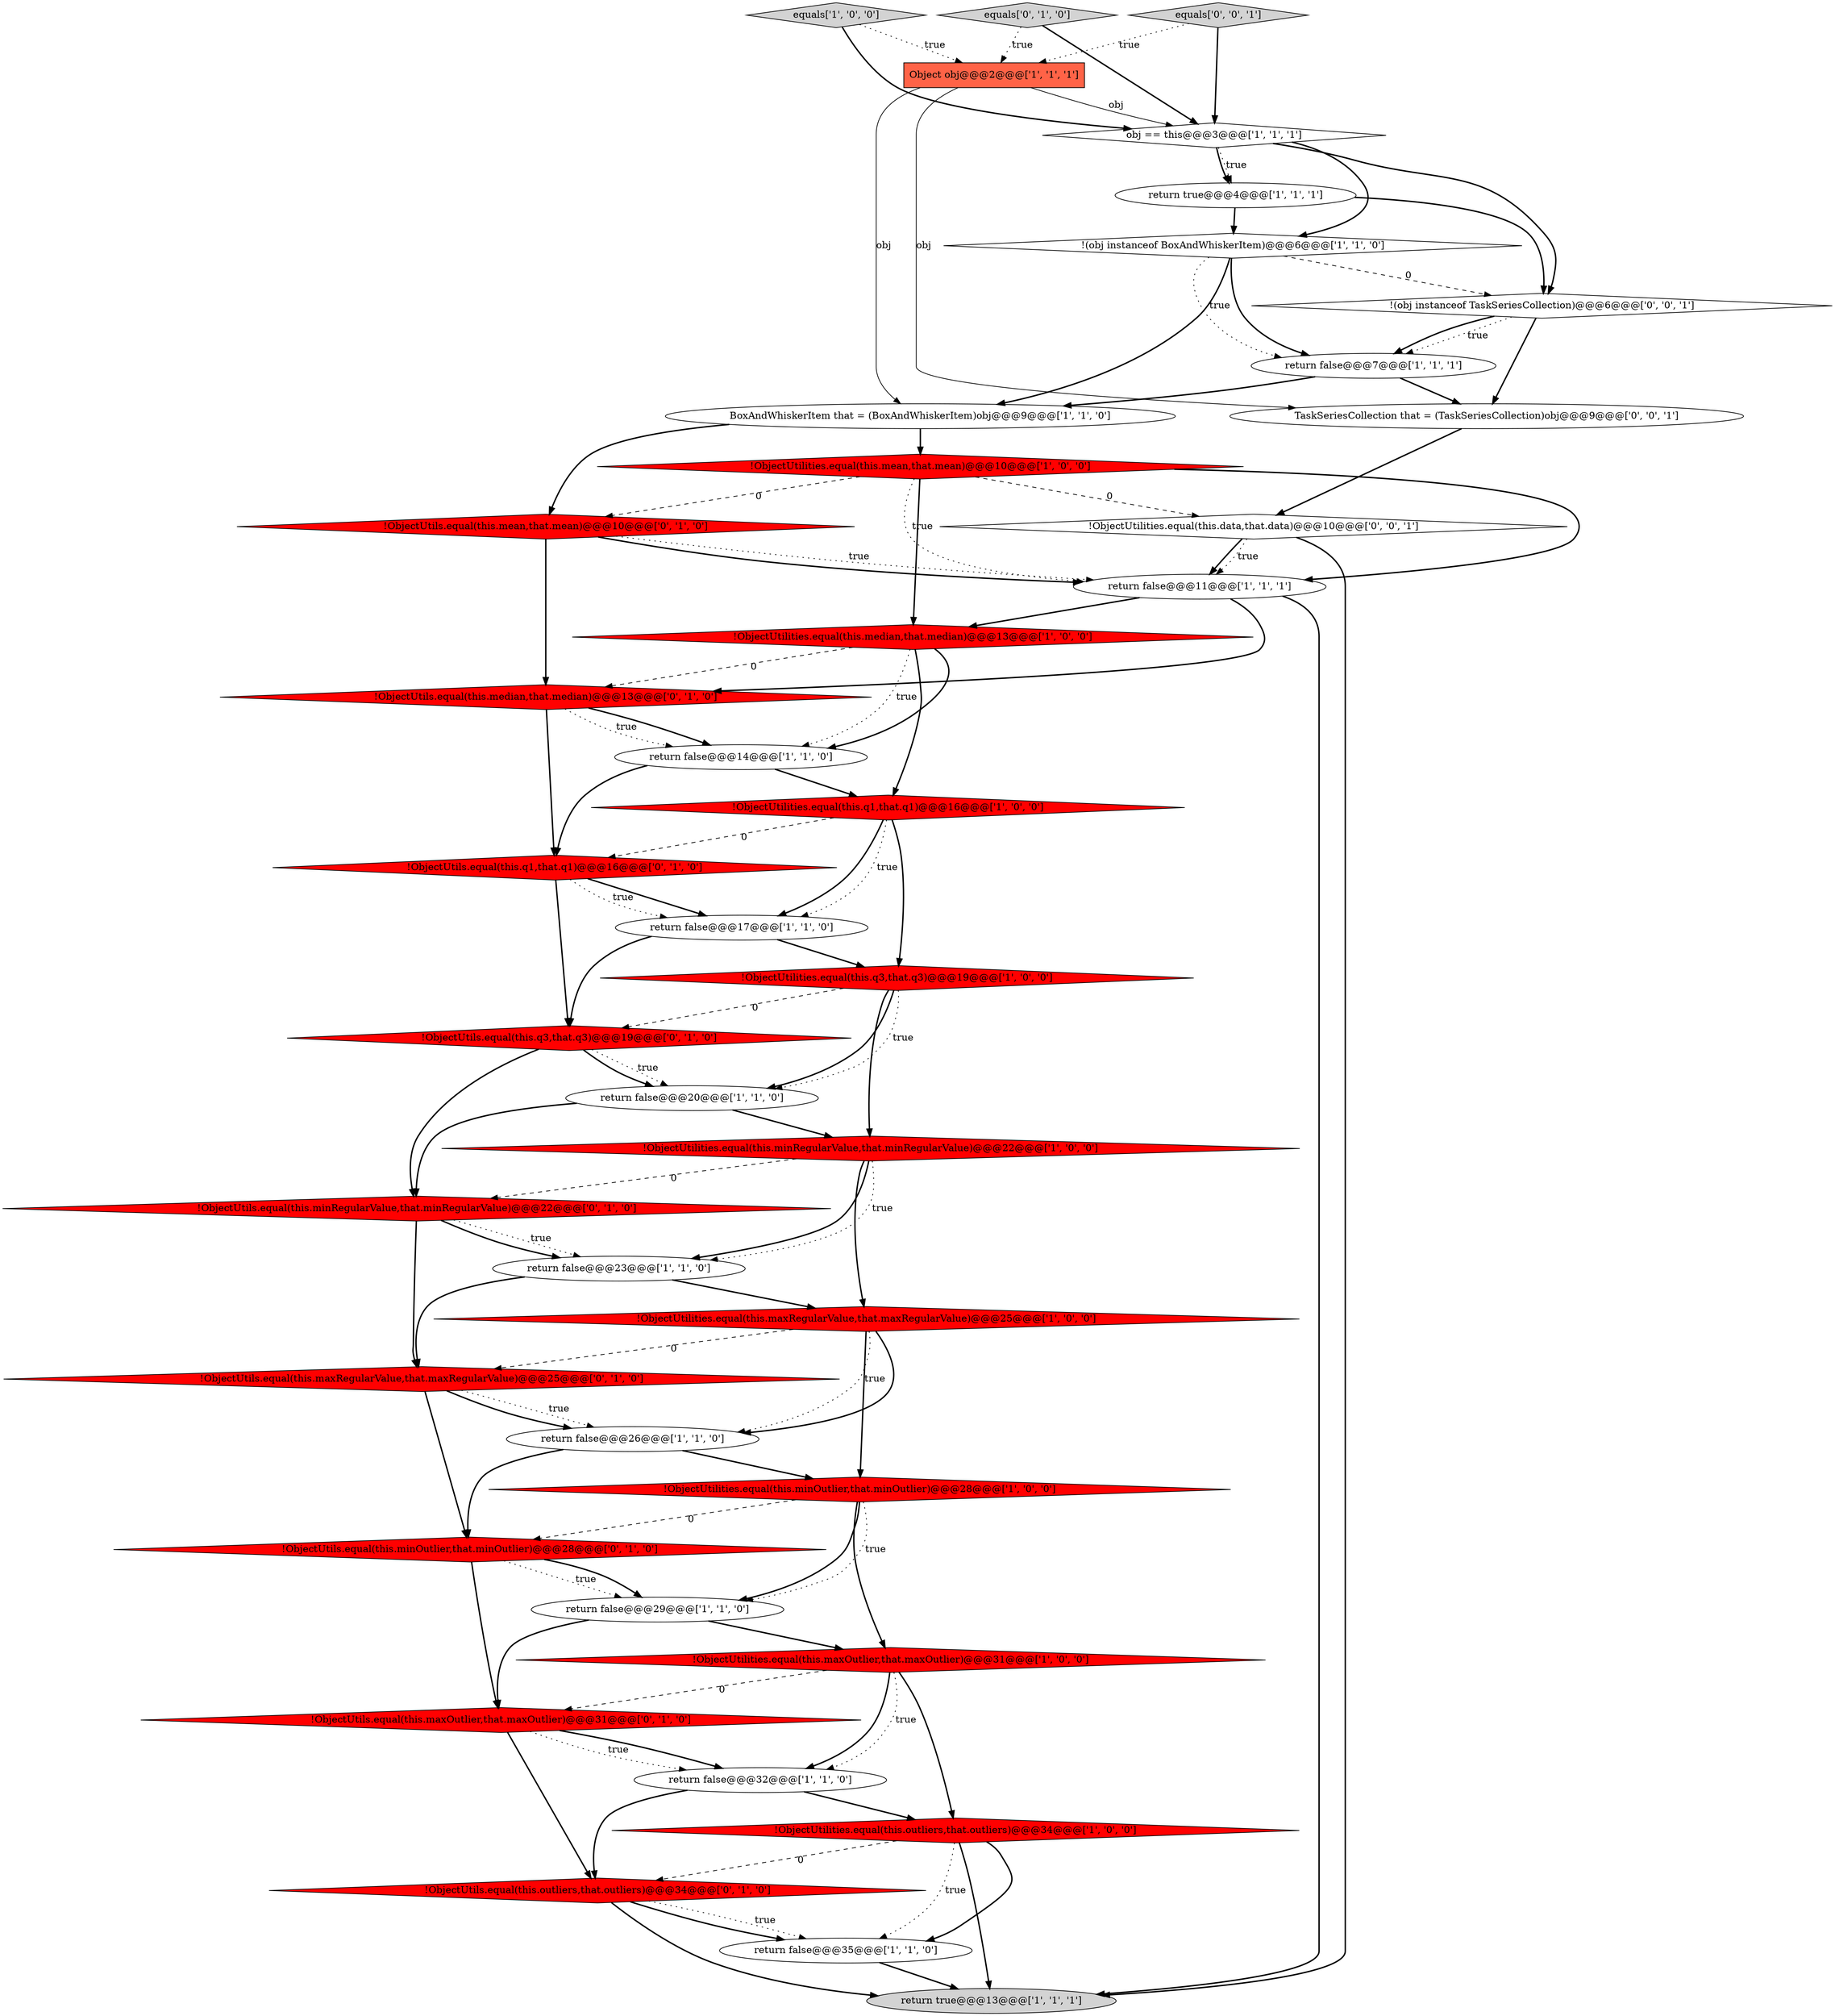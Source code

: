 digraph {
13 [style = filled, label = "!ObjectUtilities.equal(this.minOutlier,that.minOutlier)@@@28@@@['1', '0', '0']", fillcolor = red, shape = diamond image = "AAA1AAABBB1BBB"];
35 [style = filled, label = "!ObjectUtils.equal(this.minOutlier,that.minOutlier)@@@28@@@['0', '1', '0']", fillcolor = red, shape = diamond image = "AAA1AAABBB2BBB"];
18 [style = filled, label = "!ObjectUtilities.equal(this.minRegularValue,that.minRegularValue)@@@22@@@['1', '0', '0']", fillcolor = red, shape = diamond image = "AAA1AAABBB1BBB"];
9 [style = filled, label = "!ObjectUtilities.equal(this.median,that.median)@@@13@@@['1', '0', '0']", fillcolor = red, shape = diamond image = "AAA1AAABBB1BBB"];
6 [style = filled, label = "BoxAndWhiskerItem that = (BoxAndWhiskerItem)obj@@@9@@@['1', '1', '0']", fillcolor = white, shape = ellipse image = "AAA0AAABBB1BBB"];
22 [style = filled, label = "!ObjectUtilities.equal(this.mean,that.mean)@@@10@@@['1', '0', '0']", fillcolor = red, shape = diamond image = "AAA1AAABBB1BBB"];
37 [style = filled, label = "TaskSeriesCollection that = (TaskSeriesCollection)obj@@@9@@@['0', '0', '1']", fillcolor = white, shape = ellipse image = "AAA0AAABBB3BBB"];
25 [style = filled, label = "return false@@@14@@@['1', '1', '0']", fillcolor = white, shape = ellipse image = "AAA0AAABBB1BBB"];
17 [style = filled, label = "return true@@@4@@@['1', '1', '1']", fillcolor = white, shape = ellipse image = "AAA0AAABBB1BBB"];
23 [style = filled, label = "!ObjectUtilities.equal(this.maxRegularValue,that.maxRegularValue)@@@25@@@['1', '0', '0']", fillcolor = red, shape = diamond image = "AAA1AAABBB1BBB"];
34 [style = filled, label = "!ObjectUtils.equal(this.mean,that.mean)@@@10@@@['0', '1', '0']", fillcolor = red, shape = diamond image = "AAA1AAABBB2BBB"];
15 [style = filled, label = "obj == this@@@3@@@['1', '1', '1']", fillcolor = white, shape = diamond image = "AAA0AAABBB1BBB"];
20 [style = filled, label = "return false@@@7@@@['1', '1', '1']", fillcolor = white, shape = ellipse image = "AAA0AAABBB1BBB"];
36 [style = filled, label = "!ObjectUtilities.equal(this.data,that.data)@@@10@@@['0', '0', '1']", fillcolor = white, shape = diamond image = "AAA0AAABBB3BBB"];
14 [style = filled, label = "return false@@@32@@@['1', '1', '0']", fillcolor = white, shape = ellipse image = "AAA0AAABBB1BBB"];
19 [style = filled, label = "return true@@@13@@@['1', '1', '1']", fillcolor = lightgray, shape = ellipse image = "AAA0AAABBB1BBB"];
2 [style = filled, label = "return false@@@26@@@['1', '1', '0']", fillcolor = white, shape = ellipse image = "AAA0AAABBB1BBB"];
31 [style = filled, label = "!ObjectUtils.equal(this.outliers,that.outliers)@@@34@@@['0', '1', '0']", fillcolor = red, shape = diamond image = "AAA1AAABBB2BBB"];
33 [style = filled, label = "!ObjectUtils.equal(this.median,that.median)@@@13@@@['0', '1', '0']", fillcolor = red, shape = diamond image = "AAA1AAABBB2BBB"];
8 [style = filled, label = "return false@@@35@@@['1', '1', '0']", fillcolor = white, shape = ellipse image = "AAA0AAABBB1BBB"];
26 [style = filled, label = "!ObjectUtils.equal(this.maxOutlier,that.maxOutlier)@@@31@@@['0', '1', '0']", fillcolor = red, shape = diamond image = "AAA1AAABBB2BBB"];
11 [style = filled, label = "return false@@@17@@@['1', '1', '0']", fillcolor = white, shape = ellipse image = "AAA0AAABBB1BBB"];
24 [style = filled, label = "!ObjectUtilities.equal(this.q3,that.q3)@@@19@@@['1', '0', '0']", fillcolor = red, shape = diamond image = "AAA1AAABBB1BBB"];
27 [style = filled, label = "!ObjectUtils.equal(this.q1,that.q1)@@@16@@@['0', '1', '0']", fillcolor = red, shape = diamond image = "AAA1AAABBB2BBB"];
21 [style = filled, label = "equals['1', '0', '0']", fillcolor = lightgray, shape = diamond image = "AAA0AAABBB1BBB"];
30 [style = filled, label = "!ObjectUtils.equal(this.minRegularValue,that.minRegularValue)@@@22@@@['0', '1', '0']", fillcolor = red, shape = diamond image = "AAA1AAABBB2BBB"];
5 [style = filled, label = "!(obj instanceof BoxAndWhiskerItem)@@@6@@@['1', '1', '0']", fillcolor = white, shape = diamond image = "AAA0AAABBB1BBB"];
38 [style = filled, label = "!(obj instanceof TaskSeriesCollection)@@@6@@@['0', '0', '1']", fillcolor = white, shape = diamond image = "AAA0AAABBB3BBB"];
32 [style = filled, label = "equals['0', '1', '0']", fillcolor = lightgray, shape = diamond image = "AAA0AAABBB2BBB"];
29 [style = filled, label = "!ObjectUtils.equal(this.maxRegularValue,that.maxRegularValue)@@@25@@@['0', '1', '0']", fillcolor = red, shape = diamond image = "AAA1AAABBB2BBB"];
7 [style = filled, label = "!ObjectUtilities.equal(this.maxOutlier,that.maxOutlier)@@@31@@@['1', '0', '0']", fillcolor = red, shape = diamond image = "AAA1AAABBB1BBB"];
10 [style = filled, label = "!ObjectUtilities.equal(this.q1,that.q1)@@@16@@@['1', '0', '0']", fillcolor = red, shape = diamond image = "AAA1AAABBB1BBB"];
3 [style = filled, label = "return false@@@23@@@['1', '1', '0']", fillcolor = white, shape = ellipse image = "AAA0AAABBB1BBB"];
0 [style = filled, label = "return false@@@11@@@['1', '1', '1']", fillcolor = white, shape = ellipse image = "AAA0AAABBB1BBB"];
16 [style = filled, label = "return false@@@29@@@['1', '1', '0']", fillcolor = white, shape = ellipse image = "AAA0AAABBB1BBB"];
28 [style = filled, label = "!ObjectUtils.equal(this.q3,that.q3)@@@19@@@['0', '1', '0']", fillcolor = red, shape = diamond image = "AAA1AAABBB2BBB"];
4 [style = filled, label = "!ObjectUtilities.equal(this.outliers,that.outliers)@@@34@@@['1', '0', '0']", fillcolor = red, shape = diamond image = "AAA1AAABBB1BBB"];
39 [style = filled, label = "equals['0', '0', '1']", fillcolor = lightgray, shape = diamond image = "AAA0AAABBB3BBB"];
1 [style = filled, label = "return false@@@20@@@['1', '1', '0']", fillcolor = white, shape = ellipse image = "AAA0AAABBB1BBB"];
12 [style = filled, label = "Object obj@@@2@@@['1', '1', '1']", fillcolor = tomato, shape = box image = "AAA0AAABBB1BBB"];
2->35 [style = bold, label=""];
21->12 [style = dotted, label="true"];
22->36 [style = dashed, label="0"];
18->3 [style = bold, label=""];
29->2 [style = dotted, label="true"];
5->20 [style = bold, label=""];
6->22 [style = bold, label=""];
18->30 [style = dashed, label="0"];
10->24 [style = bold, label=""];
12->15 [style = solid, label="obj"];
21->15 [style = bold, label=""];
27->28 [style = bold, label=""];
16->7 [style = bold, label=""];
12->37 [style = solid, label="obj"];
9->10 [style = bold, label=""];
22->34 [style = dashed, label="0"];
10->27 [style = dashed, label="0"];
1->30 [style = bold, label=""];
30->29 [style = bold, label=""];
35->16 [style = dotted, label="true"];
7->14 [style = bold, label=""];
17->38 [style = bold, label=""];
15->17 [style = bold, label=""];
29->2 [style = bold, label=""];
36->0 [style = bold, label=""];
22->0 [style = bold, label=""];
33->25 [style = bold, label=""];
23->13 [style = bold, label=""];
18->3 [style = dotted, label="true"];
20->37 [style = bold, label=""];
4->8 [style = bold, label=""];
25->10 [style = bold, label=""];
7->26 [style = dashed, label="0"];
10->11 [style = bold, label=""];
36->0 [style = dotted, label="true"];
11->28 [style = bold, label=""];
15->38 [style = bold, label=""];
17->5 [style = bold, label=""];
37->36 [style = bold, label=""];
28->30 [style = bold, label=""];
0->19 [style = bold, label=""];
22->0 [style = dotted, label="true"];
38->20 [style = dotted, label="true"];
22->9 [style = bold, label=""];
34->33 [style = bold, label=""];
4->19 [style = bold, label=""];
16->26 [style = bold, label=""];
26->14 [style = bold, label=""];
24->18 [style = bold, label=""];
33->27 [style = bold, label=""];
32->12 [style = dotted, label="true"];
23->2 [style = dotted, label="true"];
13->16 [style = bold, label=""];
34->0 [style = bold, label=""];
15->17 [style = dotted, label="true"];
25->27 [style = bold, label=""];
3->23 [style = bold, label=""];
5->6 [style = bold, label=""];
27->11 [style = bold, label=""];
38->37 [style = bold, label=""];
26->14 [style = dotted, label="true"];
30->3 [style = dotted, label="true"];
5->38 [style = dashed, label="0"];
29->35 [style = bold, label=""];
3->29 [style = bold, label=""];
14->4 [style = bold, label=""];
13->16 [style = dotted, label="true"];
38->20 [style = bold, label=""];
18->23 [style = bold, label=""];
6->34 [style = bold, label=""];
13->35 [style = dashed, label="0"];
7->4 [style = bold, label=""];
11->24 [style = bold, label=""];
28->1 [style = dotted, label="true"];
34->0 [style = dotted, label="true"];
31->8 [style = dotted, label="true"];
24->28 [style = dashed, label="0"];
33->25 [style = dotted, label="true"];
26->31 [style = bold, label=""];
30->3 [style = bold, label=""];
10->11 [style = dotted, label="true"];
14->31 [style = bold, label=""];
23->2 [style = bold, label=""];
24->1 [style = bold, label=""];
39->12 [style = dotted, label="true"];
35->26 [style = bold, label=""];
31->8 [style = bold, label=""];
31->19 [style = bold, label=""];
36->19 [style = bold, label=""];
24->1 [style = dotted, label="true"];
0->9 [style = bold, label=""];
39->15 [style = bold, label=""];
35->16 [style = bold, label=""];
8->19 [style = bold, label=""];
4->8 [style = dotted, label="true"];
4->31 [style = dashed, label="0"];
1->18 [style = bold, label=""];
28->1 [style = bold, label=""];
20->6 [style = bold, label=""];
23->29 [style = dashed, label="0"];
15->5 [style = bold, label=""];
27->11 [style = dotted, label="true"];
9->25 [style = dotted, label="true"];
9->33 [style = dashed, label="0"];
2->13 [style = bold, label=""];
0->33 [style = bold, label=""];
13->7 [style = bold, label=""];
9->25 [style = bold, label=""];
32->15 [style = bold, label=""];
5->20 [style = dotted, label="true"];
12->6 [style = solid, label="obj"];
7->14 [style = dotted, label="true"];
}
